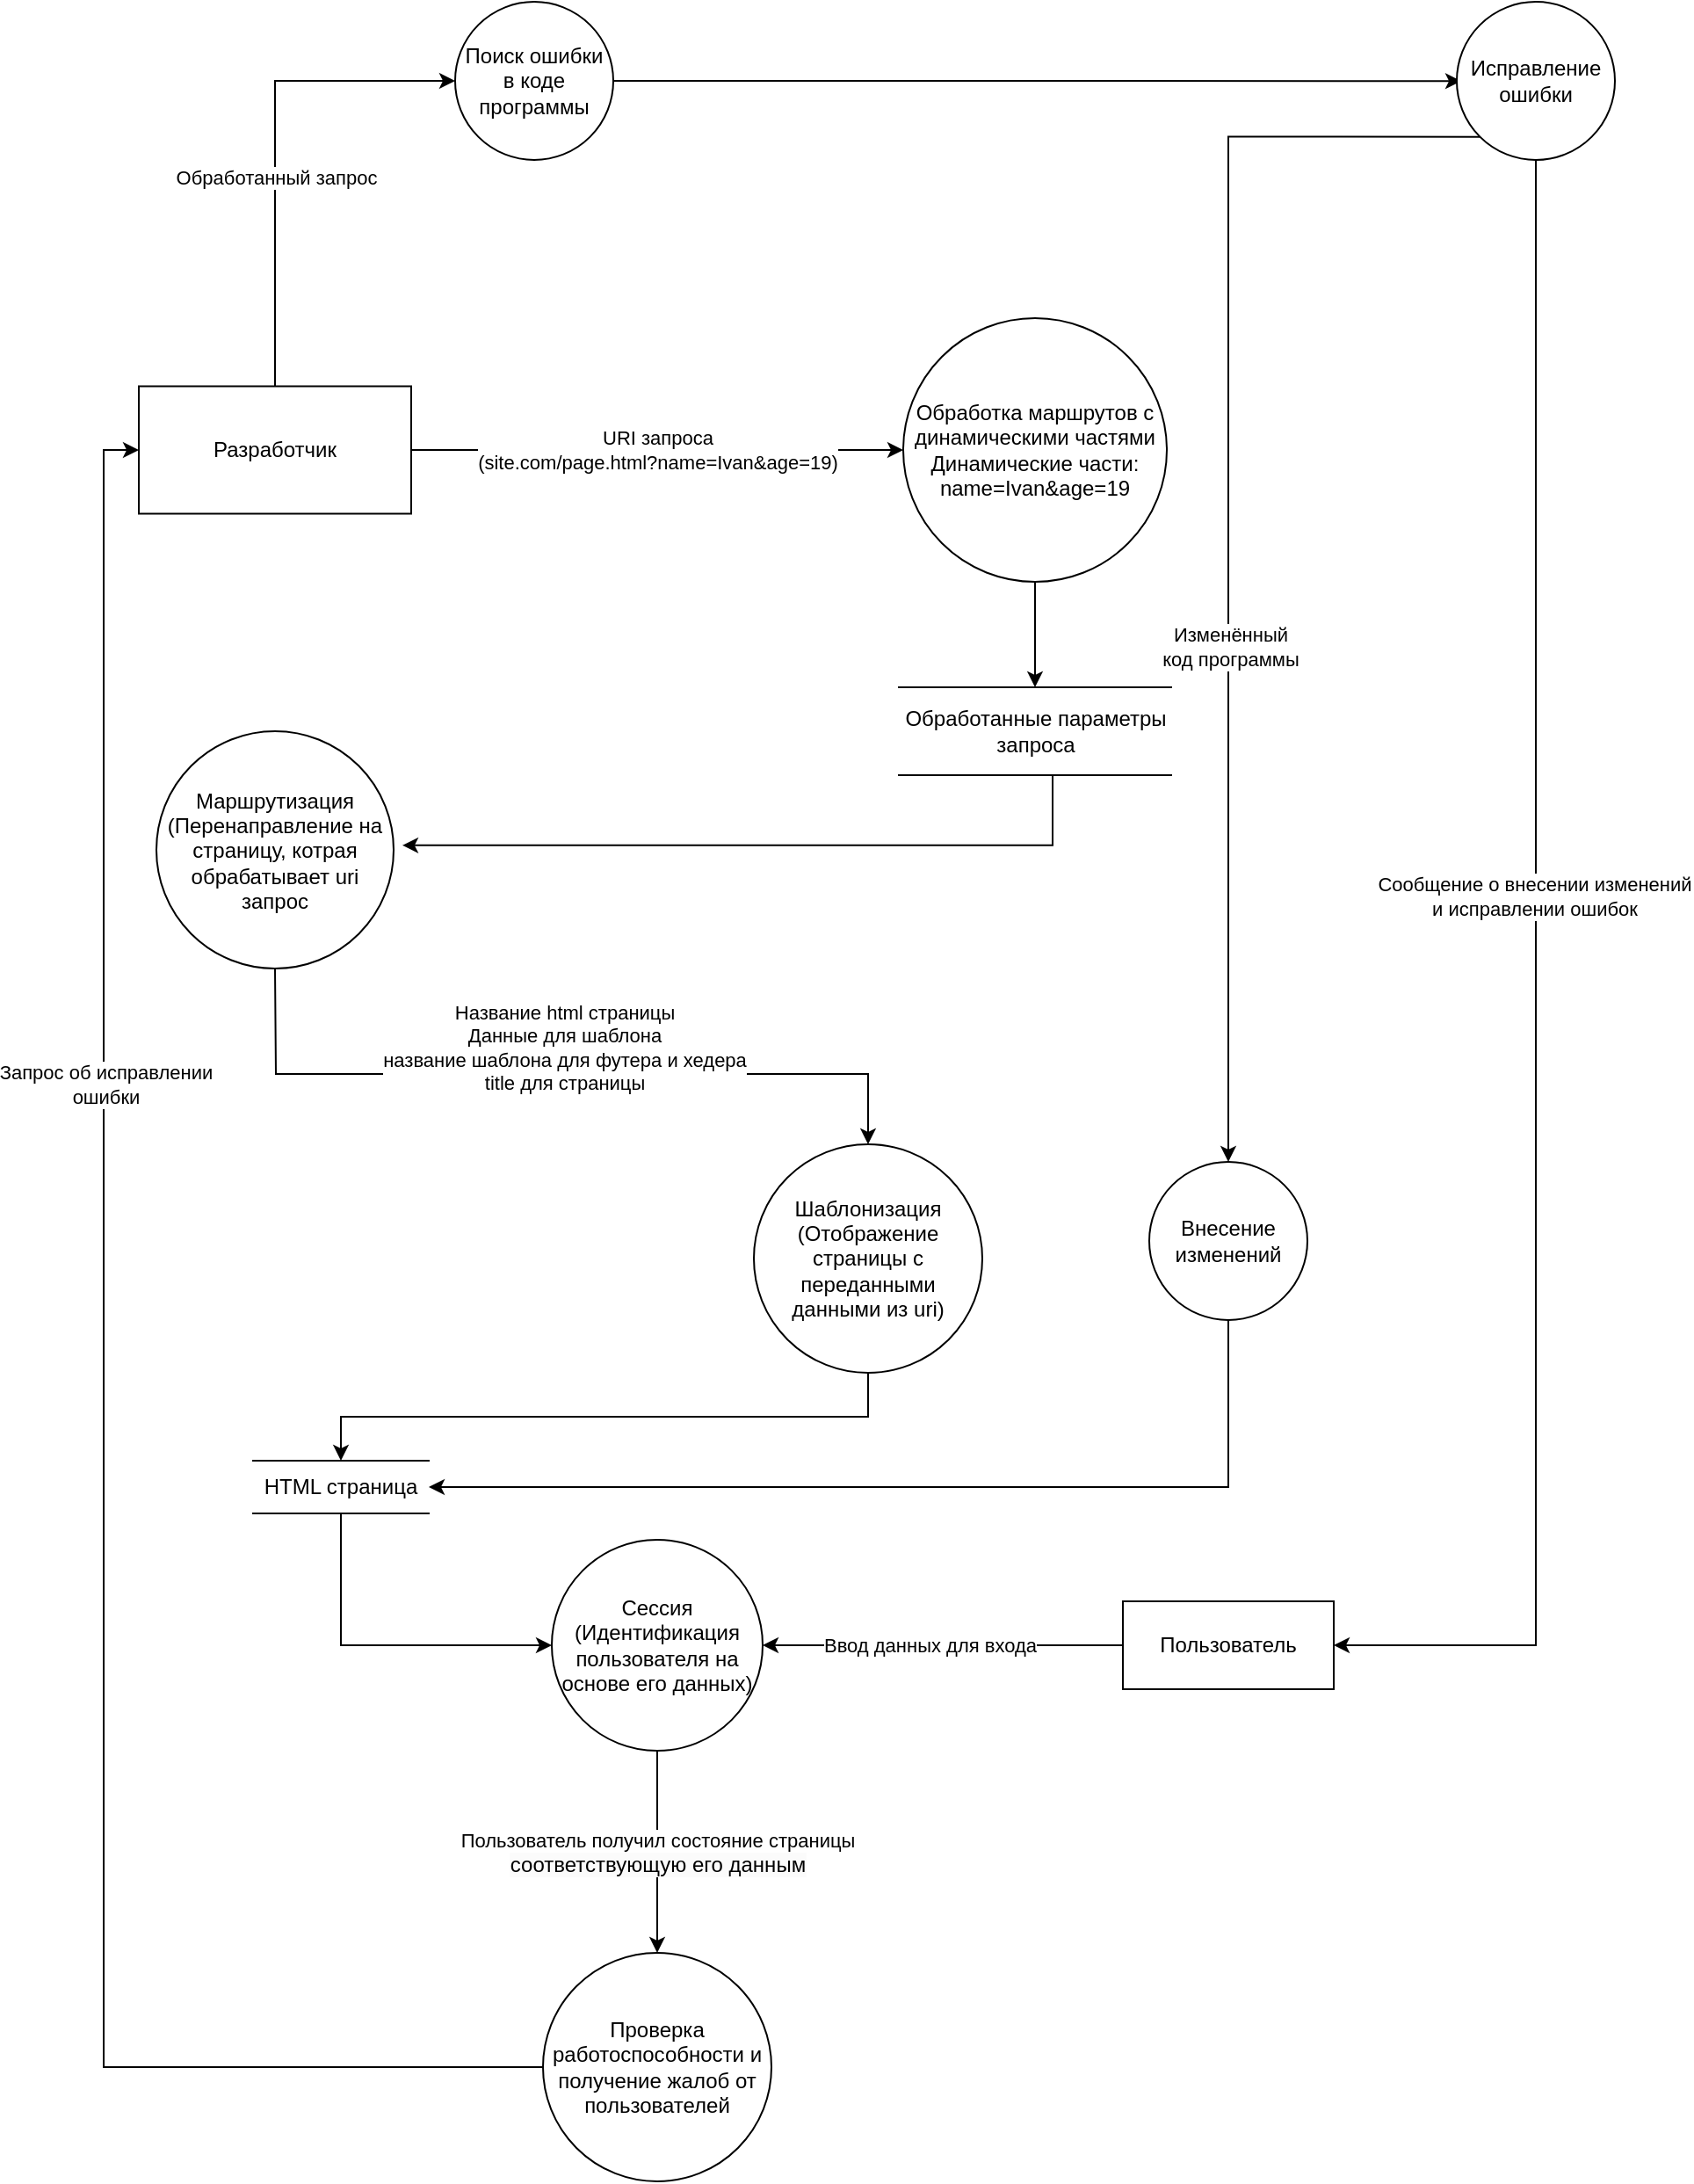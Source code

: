 <mxfile version="23.1.4" type="google">
  <diagram name="Страница — 1" id="F98xUziOrK0mG-OCtURT">
    <mxGraphModel grid="1" page="1" gridSize="10" guides="1" tooltips="1" connect="1" arrows="1" fold="1" pageScale="1" pageWidth="827" pageHeight="1169" math="0" shadow="0">
      <root>
        <mxCell id="0" />
        <mxCell id="1" parent="0" />
        <mxCell id="16ZEapMo0igXrUCBTFn2-20" style="edgeStyle=orthogonalEdgeStyle;rounded=0;orthogonalLoop=1;jettySize=auto;html=1;exitX=0.5;exitY=0;exitDx=0;exitDy=0;entryX=0;entryY=0.5;entryDx=0;entryDy=0;" edge="1" parent="1" source="Ep_sOgR8LmKveEJehJT9-50" target="16ZEapMo0igXrUCBTFn2-21">
          <mxGeometry relative="1" as="geometry">
            <mxPoint x="1540.263" as="targetPoint" />
          </mxGeometry>
        </mxCell>
        <mxCell id="16ZEapMo0igXrUCBTFn2-22" value="Обработанный запрос" style="edgeLabel;html=1;align=center;verticalAlign=middle;resizable=0;points=[];" vertex="1" connectable="0" parent="16ZEapMo0igXrUCBTFn2-20">
          <mxGeometry x="-0.135" relative="1" as="geometry">
            <mxPoint as="offset" />
          </mxGeometry>
        </mxCell>
        <mxCell id="Ep_sOgR8LmKveEJehJT9-50" value="Разработчик" style="rounded=0;whiteSpace=wrap;html=1;" vertex="1" parent="1">
          <mxGeometry x="1440" y="148.75" width="155" height="72.5" as="geometry" />
        </mxCell>
        <mxCell id="Ep_sOgR8LmKveEJehJT9-53" value="Маршрутизация&lt;br&gt;(Перенаправление на страницу, котрая обрабатывает uri&lt;br&gt;запрос" style="ellipse;whiteSpace=wrap;html=1;aspect=fixed;" vertex="1" parent="1">
          <mxGeometry x="1450" y="345" width="135" height="135" as="geometry" />
        </mxCell>
        <mxCell id="16ZEapMo0igXrUCBTFn2-3" style="edgeStyle=orthogonalEdgeStyle;rounded=0;orthogonalLoop=1;jettySize=auto;html=1;exitX=0.5;exitY=1;exitDx=0;exitDy=0;entryX=0.5;entryY=0;entryDx=0;entryDy=0;" edge="1" parent="1" source="Ep_sOgR8LmKveEJehJT9-54" target="16ZEapMo0igXrUCBTFn2-2">
          <mxGeometry relative="1" as="geometry" />
        </mxCell>
        <mxCell id="Ep_sOgR8LmKveEJehJT9-54" value="Шаблонизация&lt;br&gt;(Отображение страницы с переданными данными из uri)" style="ellipse;whiteSpace=wrap;html=1;aspect=fixed;" vertex="1" parent="1">
          <mxGeometry x="1790" y="580" width="130" height="130" as="geometry" />
        </mxCell>
        <mxCell id="16ZEapMo0igXrUCBTFn2-6" style="edgeStyle=orthogonalEdgeStyle;rounded=0;orthogonalLoop=1;jettySize=auto;html=1;exitX=0.5;exitY=1;exitDx=0;exitDy=0;entryX=0.5;entryY=0;entryDx=0;entryDy=0;" edge="1" parent="1" source="Ep_sOgR8LmKveEJehJT9-56" target="16ZEapMo0igXrUCBTFn2-5">
          <mxGeometry relative="1" as="geometry" />
        </mxCell>
        <mxCell id="Ep_sOgR8LmKveEJehJT9-56" value="Обработка маршрутов с динамическими частями&lt;br&gt;Динамические части: name=Ivan&amp;amp;age=19" style="ellipse;whiteSpace=wrap;html=1;aspect=fixed;" vertex="1" parent="1">
          <mxGeometry x="1875" y="110" width="150" height="150" as="geometry" />
        </mxCell>
        <mxCell id="Ep_sOgR8LmKveEJehJT9-57" value="Сессия&lt;br&gt;(Идентификация пользователя на основе его данных)" style="ellipse;whiteSpace=wrap;html=1;aspect=fixed;" vertex="1" parent="1">
          <mxGeometry x="1675" y="805" width="120" height="120" as="geometry" />
        </mxCell>
        <mxCell id="uoMkiuQPEpOS2zsAn-Sj-1" value="" style="endArrow=classic;html=1;rounded=0;exitX=0.5;exitY=1;exitDx=0;exitDy=0;entryX=0.5;entryY=0;entryDx=0;entryDy=0;" edge="1" parent="1" source="Ep_sOgR8LmKveEJehJT9-53" target="Ep_sOgR8LmKveEJehJT9-54">
          <mxGeometry relative="1" as="geometry">
            <mxPoint x="1517.5" y="460" as="sourcePoint" />
            <mxPoint x="1845" y="585" as="targetPoint" />
            <Array as="points">
              <mxPoint x="1518" y="540" />
              <mxPoint x="1855" y="540" />
            </Array>
          </mxGeometry>
        </mxCell>
        <mxCell id="uoMkiuQPEpOS2zsAn-Sj-2" value="Название html страницы&lt;br&gt;Данные для шаблона&lt;br&gt;название шаблона для футера и хедера&lt;br&gt;title для страницы" style="edgeLabel;resizable=0;html=1;;align=center;verticalAlign=middle;" connectable="0" vertex="1" parent="uoMkiuQPEpOS2zsAn-Sj-1">
          <mxGeometry relative="1" as="geometry">
            <mxPoint x="5" y="-15" as="offset" />
          </mxGeometry>
        </mxCell>
        <mxCell id="16ZEapMo0igXrUCBTFn2-11" style="edgeStyle=orthogonalEdgeStyle;rounded=0;orthogonalLoop=1;jettySize=auto;html=1;exitX=0.5;exitY=1;exitDx=0;exitDy=0;entryX=0;entryY=0.5;entryDx=0;entryDy=0;" edge="1" parent="1" source="16ZEapMo0igXrUCBTFn2-2" target="Ep_sOgR8LmKveEJehJT9-57">
          <mxGeometry relative="1" as="geometry" />
        </mxCell>
        <mxCell id="16ZEapMo0igXrUCBTFn2-2" value="HTML страница" style="html=1;dashed=0;whiteSpace=wrap;shape=partialRectangle;right=0;left=0;" vertex="1" parent="1">
          <mxGeometry x="1505" y="760" width="100" height="30" as="geometry" />
        </mxCell>
        <mxCell id="uoMkiuQPEpOS2zsAn-Sj-3" value="" style="endArrow=classic;html=1;rounded=0;entryX=0;entryY=0.5;entryDx=0;entryDy=0;exitX=1;exitY=0.5;exitDx=0;exitDy=0;" edge="1" parent="1" source="Ep_sOgR8LmKveEJehJT9-50" target="Ep_sOgR8LmKveEJehJT9-56">
          <mxGeometry relative="1" as="geometry">
            <mxPoint x="1610" y="180" as="sourcePoint" />
            <mxPoint x="1710" y="180" as="targetPoint" />
          </mxGeometry>
        </mxCell>
        <mxCell id="uoMkiuQPEpOS2zsAn-Sj-4" value="URI запроса&lt;br&gt;(site.com/page.html?name=Ivan&amp;amp;age=19)" style="edgeLabel;resizable=0;html=1;;align=center;verticalAlign=middle;" connectable="0" vertex="1" parent="uoMkiuQPEpOS2zsAn-Sj-3">
          <mxGeometry relative="1" as="geometry" />
        </mxCell>
        <mxCell id="16ZEapMo0igXrUCBTFn2-7" style="edgeStyle=orthogonalEdgeStyle;rounded=0;orthogonalLoop=1;jettySize=auto;html=1;exitX=0.5;exitY=1;exitDx=0;exitDy=0;entryX=1.037;entryY=0.481;entryDx=0;entryDy=0;entryPerimeter=0;" edge="1" parent="1" target="Ep_sOgR8LmKveEJehJT9-53">
          <mxGeometry relative="1" as="geometry">
            <Array as="points">
              <mxPoint x="1960" y="410" />
            </Array>
            <mxPoint x="1960.01" y="370" as="sourcePoint" />
            <mxPoint x="1595.01" y="412.5" as="targetPoint" />
          </mxGeometry>
        </mxCell>
        <mxCell id="16ZEapMo0igXrUCBTFn2-5" value="Обработанные параметры запроса" style="html=1;dashed=0;whiteSpace=wrap;shape=partialRectangle;right=0;left=0;" vertex="1" parent="1">
          <mxGeometry x="1872.5" y="320" width="155" height="50" as="geometry" />
        </mxCell>
        <mxCell id="16ZEapMo0igXrUCBTFn2-12" style="edgeStyle=orthogonalEdgeStyle;rounded=0;orthogonalLoop=1;jettySize=auto;html=1;exitX=0;exitY=0.5;exitDx=0;exitDy=0;entryX=1;entryY=0.5;entryDx=0;entryDy=0;" edge="1" parent="1" source="16ZEapMo0igXrUCBTFn2-8" target="Ep_sOgR8LmKveEJehJT9-57">
          <mxGeometry relative="1" as="geometry" />
        </mxCell>
        <mxCell id="16ZEapMo0igXrUCBTFn2-13" value="Ввод данных для входа" style="edgeLabel;html=1;align=center;verticalAlign=middle;resizable=0;points=[];" vertex="1" connectable="0" parent="16ZEapMo0igXrUCBTFn2-12">
          <mxGeometry x="0.075" relative="1" as="geometry">
            <mxPoint as="offset" />
          </mxGeometry>
        </mxCell>
        <mxCell id="16ZEapMo0igXrUCBTFn2-8" value="Пользователь" style="rounded=0;whiteSpace=wrap;html=1;" vertex="1" parent="1">
          <mxGeometry x="2000" y="840" width="120" height="50" as="geometry" />
        </mxCell>
        <mxCell id="16ZEapMo0igXrUCBTFn2-18" style="edgeStyle=orthogonalEdgeStyle;rounded=0;orthogonalLoop=1;jettySize=auto;html=1;exitX=0;exitY=0.5;exitDx=0;exitDy=0;entryX=0;entryY=0.5;entryDx=0;entryDy=0;" edge="1" parent="1" source="16ZEapMo0igXrUCBTFn2-16" target="Ep_sOgR8LmKveEJehJT9-50">
          <mxGeometry relative="1" as="geometry" />
        </mxCell>
        <mxCell id="16ZEapMo0igXrUCBTFn2-19" value="Запрос об исправлении&lt;br&gt;ошибки" style="edgeLabel;html=1;align=center;verticalAlign=middle;resizable=0;points=[];" vertex="1" connectable="0" parent="16ZEapMo0igXrUCBTFn2-18">
          <mxGeometry x="0.494" y="-1" relative="1" as="geometry">
            <mxPoint y="80" as="offset" />
          </mxGeometry>
        </mxCell>
        <mxCell id="16ZEapMo0igXrUCBTFn2-16" value="Проверка работоспособности и получение жалоб от пользователей" style="ellipse;whiteSpace=wrap;html=1;aspect=fixed;" vertex="1" parent="1">
          <mxGeometry x="1670" y="1040" width="130" height="130" as="geometry" />
        </mxCell>
        <mxCell id="16ZEapMo0igXrUCBTFn2-23" style="edgeStyle=orthogonalEdgeStyle;rounded=0;orthogonalLoop=1;jettySize=auto;html=1;exitX=1;exitY=0.5;exitDx=0;exitDy=0;" edge="1" parent="1" source="16ZEapMo0igXrUCBTFn2-21">
          <mxGeometry relative="1" as="geometry">
            <mxPoint x="2192.526" y="-24.842" as="targetPoint" />
          </mxGeometry>
        </mxCell>
        <mxCell id="16ZEapMo0igXrUCBTFn2-21" value="Поиск ошибки в коде программы" style="ellipse;whiteSpace=wrap;html=1;aspect=fixed;" vertex="1" parent="1">
          <mxGeometry x="1620" y="-70" width="90" height="90" as="geometry" />
        </mxCell>
        <mxCell id="16ZEapMo0igXrUCBTFn2-25" style="edgeStyle=orthogonalEdgeStyle;rounded=0;orthogonalLoop=1;jettySize=auto;html=1;exitX=0.5;exitY=1;exitDx=0;exitDy=0;entryX=1;entryY=0.5;entryDx=0;entryDy=0;" edge="1" parent="1" source="16ZEapMo0igXrUCBTFn2-24" target="16ZEapMo0igXrUCBTFn2-8">
          <mxGeometry relative="1" as="geometry" />
        </mxCell>
        <mxCell id="16ZEapMo0igXrUCBTFn2-26" value="Сообщение о внесении изменений&lt;br&gt;и исправлении ошибок" style="edgeLabel;html=1;align=center;verticalAlign=middle;resizable=0;points=[];" vertex="1" connectable="0" parent="16ZEapMo0igXrUCBTFn2-25">
          <mxGeometry x="-0.128" y="-1" relative="1" as="geometry">
            <mxPoint as="offset" />
          </mxGeometry>
        </mxCell>
        <mxCell id="16ZEapMo0igXrUCBTFn2-29" style="edgeStyle=orthogonalEdgeStyle;rounded=0;orthogonalLoop=1;jettySize=auto;html=1;exitX=0;exitY=1;exitDx=0;exitDy=0;entryX=0.5;entryY=0;entryDx=0;entryDy=0;" edge="1" parent="1" source="16ZEapMo0igXrUCBTFn2-24" target="16ZEapMo0igXrUCBTFn2-28">
          <mxGeometry relative="1" as="geometry" />
        </mxCell>
        <mxCell id="16ZEapMo0igXrUCBTFn2-31" value="Изменённый &lt;br&gt;код программы" style="edgeLabel;html=1;align=center;verticalAlign=middle;resizable=0;points=[];" vertex="1" connectable="0" parent="16ZEapMo0igXrUCBTFn2-29">
          <mxGeometry x="0.195" y="1" relative="1" as="geometry">
            <mxPoint y="-1" as="offset" />
          </mxGeometry>
        </mxCell>
        <mxCell id="16ZEapMo0igXrUCBTFn2-24" value="Исправление ошибки" style="ellipse;whiteSpace=wrap;html=1;aspect=fixed;" vertex="1" parent="1">
          <mxGeometry x="2190" y="-70" width="90" height="90" as="geometry" />
        </mxCell>
        <mxCell id="16ZEapMo0igXrUCBTFn2-30" style="edgeStyle=orthogonalEdgeStyle;rounded=0;orthogonalLoop=1;jettySize=auto;html=1;exitX=0.5;exitY=1;exitDx=0;exitDy=0;entryX=1;entryY=0.5;entryDx=0;entryDy=0;" edge="1" parent="1" source="16ZEapMo0igXrUCBTFn2-28" target="16ZEapMo0igXrUCBTFn2-2">
          <mxGeometry relative="1" as="geometry" />
        </mxCell>
        <mxCell id="16ZEapMo0igXrUCBTFn2-28" value="Внесение изменений" style="ellipse;whiteSpace=wrap;html=1;aspect=fixed;" vertex="1" parent="1">
          <mxGeometry x="2015" y="590" width="90" height="90" as="geometry" />
        </mxCell>
        <mxCell id="uoMkiuQPEpOS2zsAn-Sj-13" value="" style="endArrow=classic;html=1;rounded=0;entryX=0.5;entryY=0;entryDx=0;entryDy=0;exitX=0.5;exitY=1;exitDx=0;exitDy=0;" edge="1" parent="1" source="Ep_sOgR8LmKveEJehJT9-57" target="16ZEapMo0igXrUCBTFn2-16">
          <mxGeometry relative="1" as="geometry">
            <mxPoint x="1670" y="840" as="sourcePoint" />
            <mxPoint x="1770" y="840" as="targetPoint" />
          </mxGeometry>
        </mxCell>
        <mxCell id="uoMkiuQPEpOS2zsAn-Sj-14" value="Пользователь получил состояние страницы&lt;br style=&quot;border-color: var(--border-color); font-size: 12px; background-color: rgb(251, 251, 251);&quot;&gt;&lt;span style=&quot;font-size: 12px; background-color: rgb(251, 251, 251);&quot;&gt;соответствующую его данным&lt;/span&gt;" style="edgeLabel;resizable=0;html=1;;align=center;verticalAlign=middle;" connectable="0" vertex="1" parent="uoMkiuQPEpOS2zsAn-Sj-13">
          <mxGeometry relative="1" as="geometry" />
        </mxCell>
      </root>
    </mxGraphModel>
  </diagram>
</mxfile>
